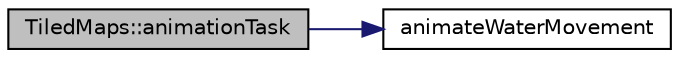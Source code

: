 digraph "TiledMaps::animationTask"
{
 // LATEX_PDF_SIZE
  edge [fontname="Helvetica",fontsize="10",labelfontname="Helvetica",labelfontsize="10"];
  node [fontname="Helvetica",fontsize="10",shape=record];
  rankdir="LR";
  Node1 [label="TiledMaps::animationTask",height=0.2,width=0.4,color="black", fillcolor="grey75", style="filled", fontcolor="black",tooltip=" "];
  Node1 -> Node2 [color="midnightblue",fontsize="10",style="solid",fontname="Helvetica"];
  Node2 [label="animateWaterMovement",height=0.2,width=0.4,color="black", fillcolor="white", style="filled",URL="$_tiled_maps_8cpp.html#a511f75e11f6cc9c49fceb578cae03237",tooltip=" "];
}
